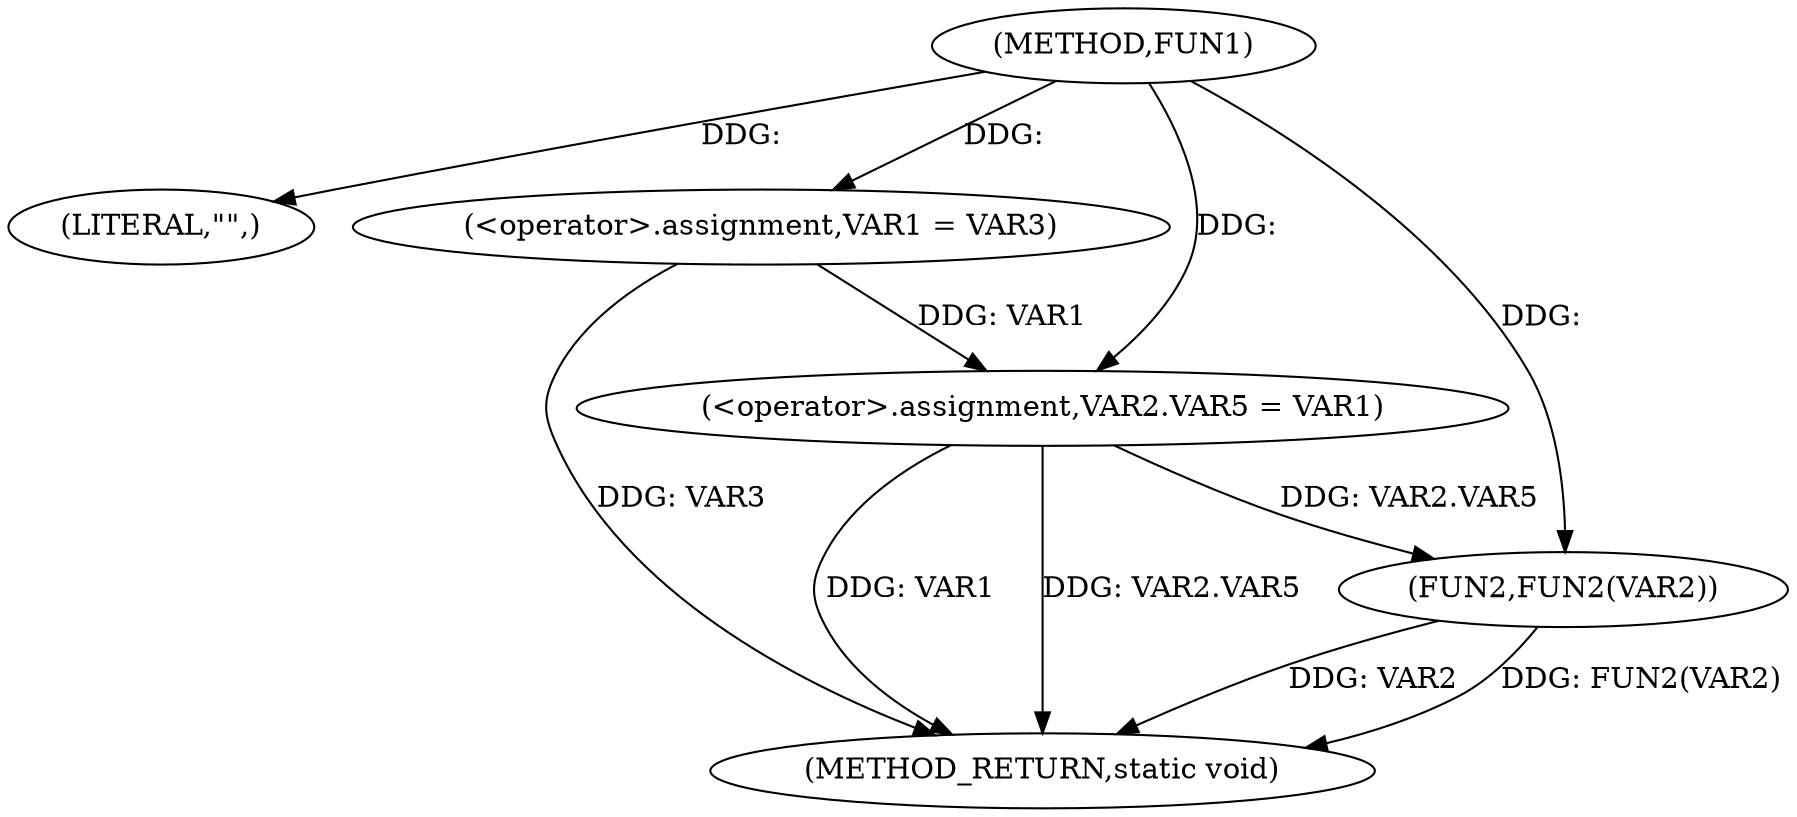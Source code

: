 digraph FUN1 {  
"1000100" [label = "(METHOD,FUN1)" ]
"1000115" [label = "(METHOD_RETURN,static void)" ]
"1000104" [label = "(LITERAL,\"\",)" ]
"1000105" [label = "(<operator>.assignment,VAR1 = VAR3)" ]
"1000108" [label = "(<operator>.assignment,VAR2.VAR5 = VAR1)" ]
"1000113" [label = "(FUN2,FUN2(VAR2))" ]
  "1000105" -> "1000115"  [ label = "DDG: VAR3"] 
  "1000113" -> "1000115"  [ label = "DDG: VAR2"] 
  "1000108" -> "1000115"  [ label = "DDG: VAR1"] 
  "1000113" -> "1000115"  [ label = "DDG: FUN2(VAR2)"] 
  "1000108" -> "1000115"  [ label = "DDG: VAR2.VAR5"] 
  "1000100" -> "1000104"  [ label = "DDG: "] 
  "1000100" -> "1000105"  [ label = "DDG: "] 
  "1000105" -> "1000108"  [ label = "DDG: VAR1"] 
  "1000100" -> "1000108"  [ label = "DDG: "] 
  "1000108" -> "1000113"  [ label = "DDG: VAR2.VAR5"] 
  "1000100" -> "1000113"  [ label = "DDG: "] 
}
